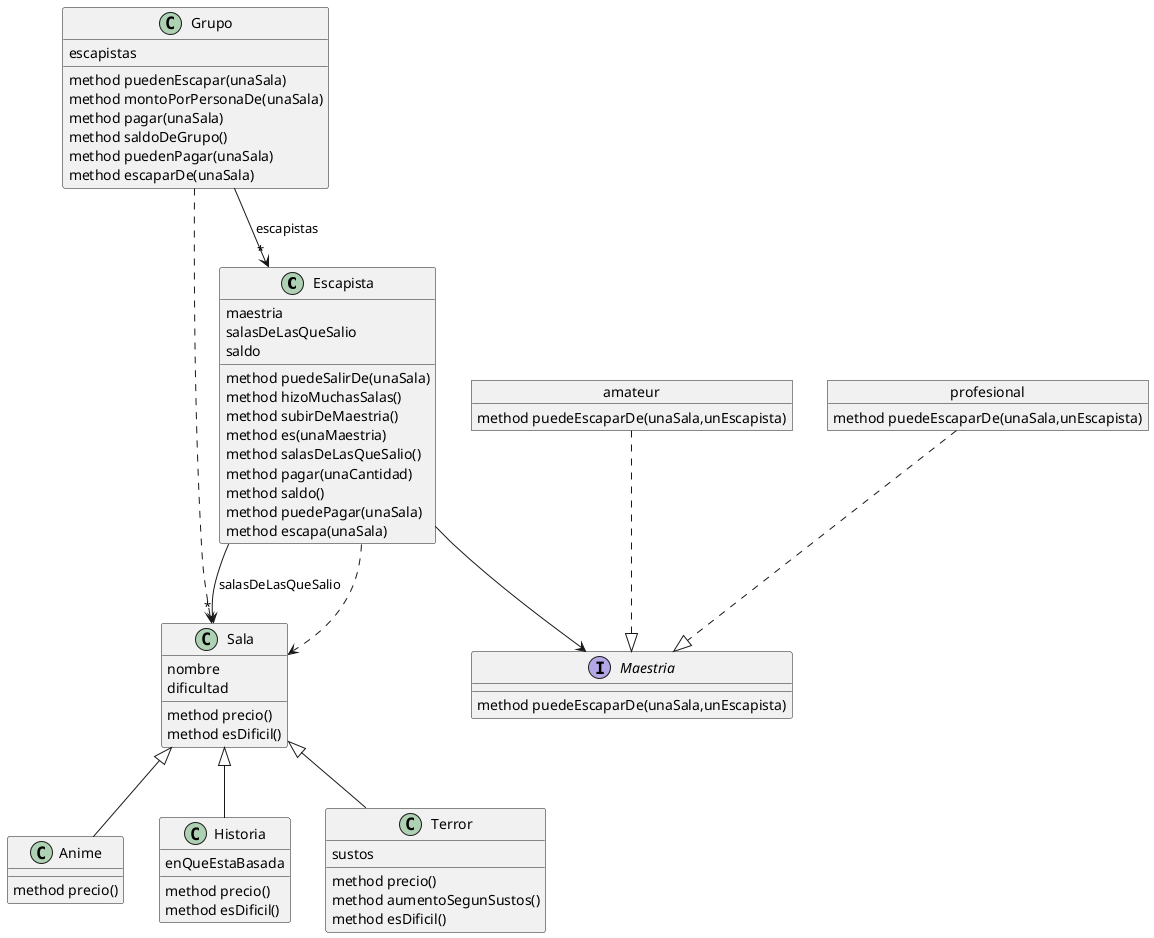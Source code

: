 @startuml escapDeP

class Escapista{
    maestria
    salasDeLasQueSalio
    saldo
    
    method puedeSalirDe(unaSala)
    method hizoMuchasSalas() 
    method subirDeMaestria()
    method es(unaMaestria) 
    method salasDeLasQueSalio()
    method pagar(unaCantidad)
    method saldo() 
    method puedePagar(unaSala)
    method escapa(unaSala)
}


class Grupo{
    escapistas 

    method puedenEscapar(unaSala) 
    method montoPorPersonaDe(unaSala) 
    method pagar(unaSala)
    method saldoDeGrupo()
    method puedenPagar(unaSala) 
    method escaparDe(unaSala)
}

    
object amateur{
    method puedeEscaparDe(unaSala,unEscapista)
}

object profesional{
    method puedeEscaparDe(unaSala,unEscapista)
}

class Sala{
    nombre
    dificultad

    method precio() 
    method esDificil() 
}

class Anime extends Sala{
    method precio()
}

class Historia extends Sala{
    enQueEstaBasada

    method precio()
    method esDificil() 
    }


class Terror extends Sala{
    sustos

    method precio() 
    method aumentoSegunSustos()
    method esDificil()
}

interface Maestria{
    method puedeEscaparDe(unaSala,unEscapista)
}

amateur..|>Maestria
profesional..|>Maestria
Grupo--> "*" Escapista : escapistas
Grupo..> Sala
Escapista..> Sala
Escapista-->Maestria
Escapista--> "*" Sala : salasDeLasQueSalio
